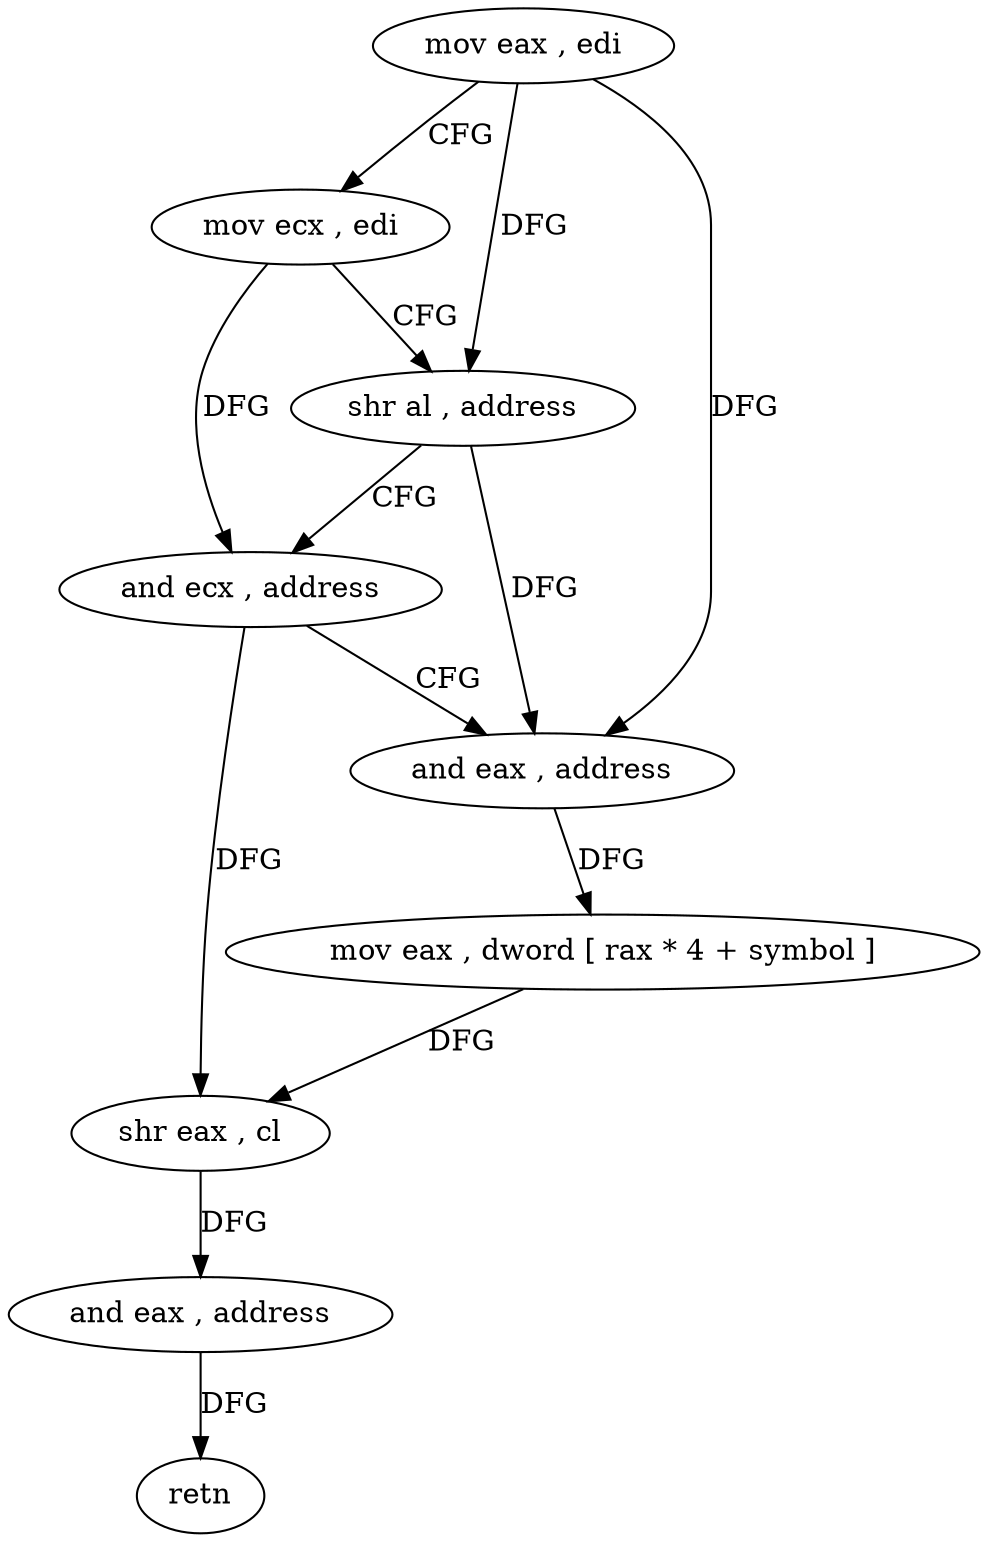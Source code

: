 digraph "func" {
"4406288" [label = "mov eax , edi" ]
"4406290" [label = "mov ecx , edi" ]
"4406292" [label = "shr al , address" ]
"4406295" [label = "and ecx , address" ]
"4406298" [label = "and eax , address" ]
"4406301" [label = "mov eax , dword [ rax * 4 + symbol ]" ]
"4406308" [label = "shr eax , cl" ]
"4406310" [label = "and eax , address" ]
"4406313" [label = "retn" ]
"4406288" -> "4406290" [ label = "CFG" ]
"4406288" -> "4406292" [ label = "DFG" ]
"4406288" -> "4406298" [ label = "DFG" ]
"4406290" -> "4406292" [ label = "CFG" ]
"4406290" -> "4406295" [ label = "DFG" ]
"4406292" -> "4406295" [ label = "CFG" ]
"4406292" -> "4406298" [ label = "DFG" ]
"4406295" -> "4406298" [ label = "CFG" ]
"4406295" -> "4406308" [ label = "DFG" ]
"4406298" -> "4406301" [ label = "DFG" ]
"4406301" -> "4406308" [ label = "DFG" ]
"4406308" -> "4406310" [ label = "DFG" ]
"4406310" -> "4406313" [ label = "DFG" ]
}

